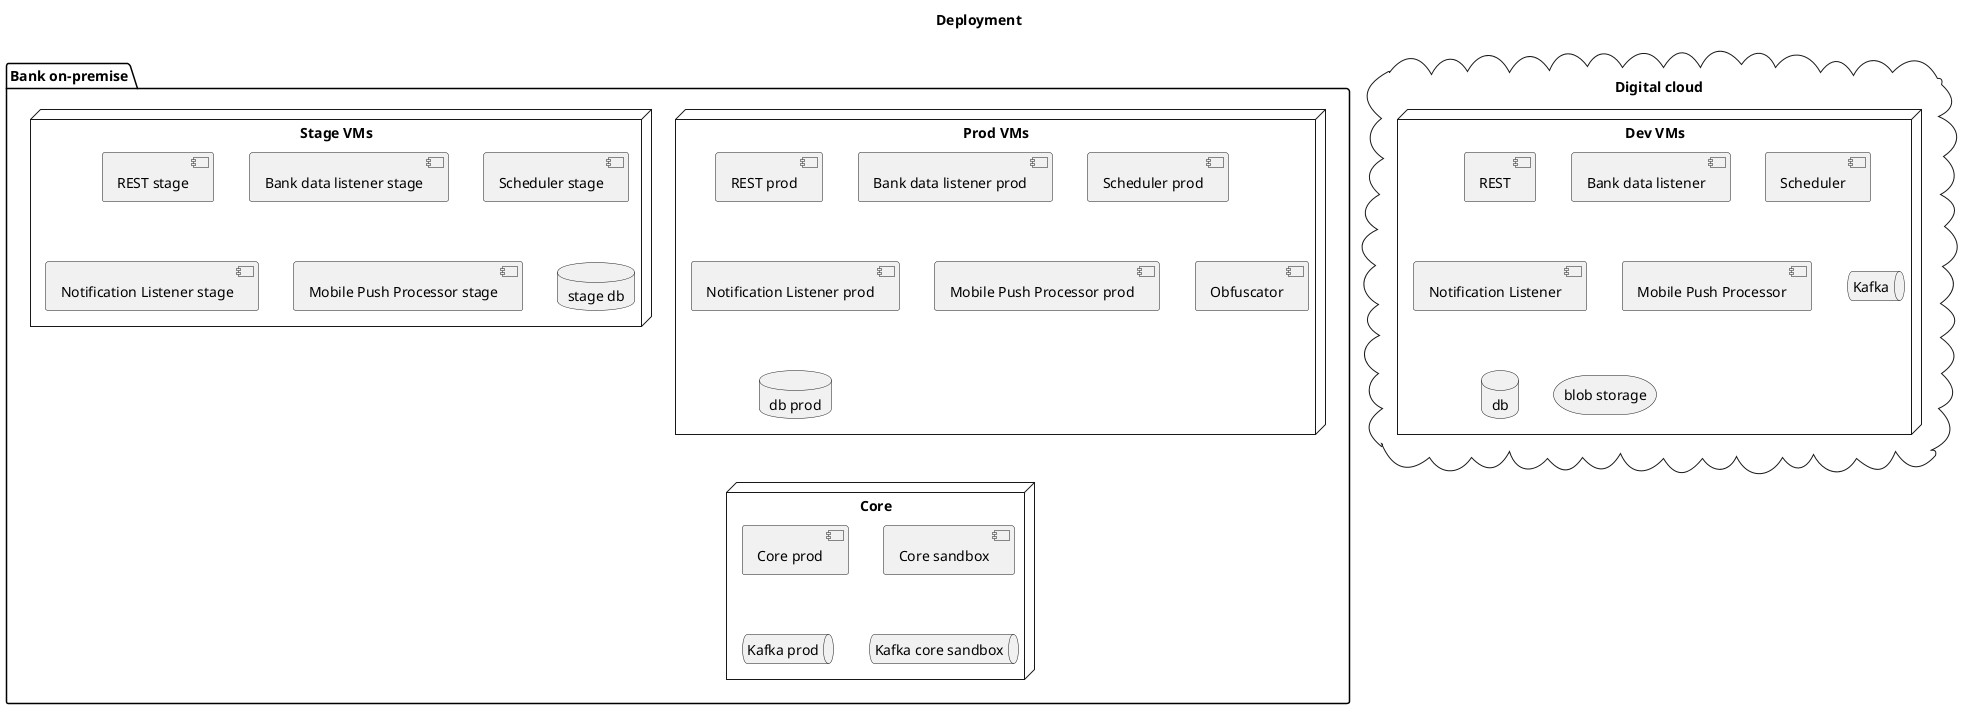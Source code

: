 @startuml
'https://plantuml.com/deployment-diagram
title Deployment

folder "Bank on-premise" {
    node "Prod VMs" {
            [REST prod]
            [Bank data listener prod]
            [Scheduler prod]
            [Notification Listener prod]
            [Mobile Push Processor prod]
            [Obfuscator]
            database "db prod"
    }
    node "Stage VMs" {
                [REST stage]
                [Bank data listener stage]
                [Scheduler stage]
                [Notification Listener stage]
                [Mobile Push Processor stage]
                database "stage db"
        }
        node "Core" {
                        [Core prod]
                   [Core sandbox]
             queue "Kafka prod"
             queue "Kafka core sandbox"
        }
}

cloud "Digital cloud" {
    node "Dev VMs" {
        [REST]
        [Bank data listener]
        [Scheduler]
        [Notification Listener]
        [Mobile Push Processor]
        queue Kafka
        database db
        storage "blob storage"
    }
}

@enduml
